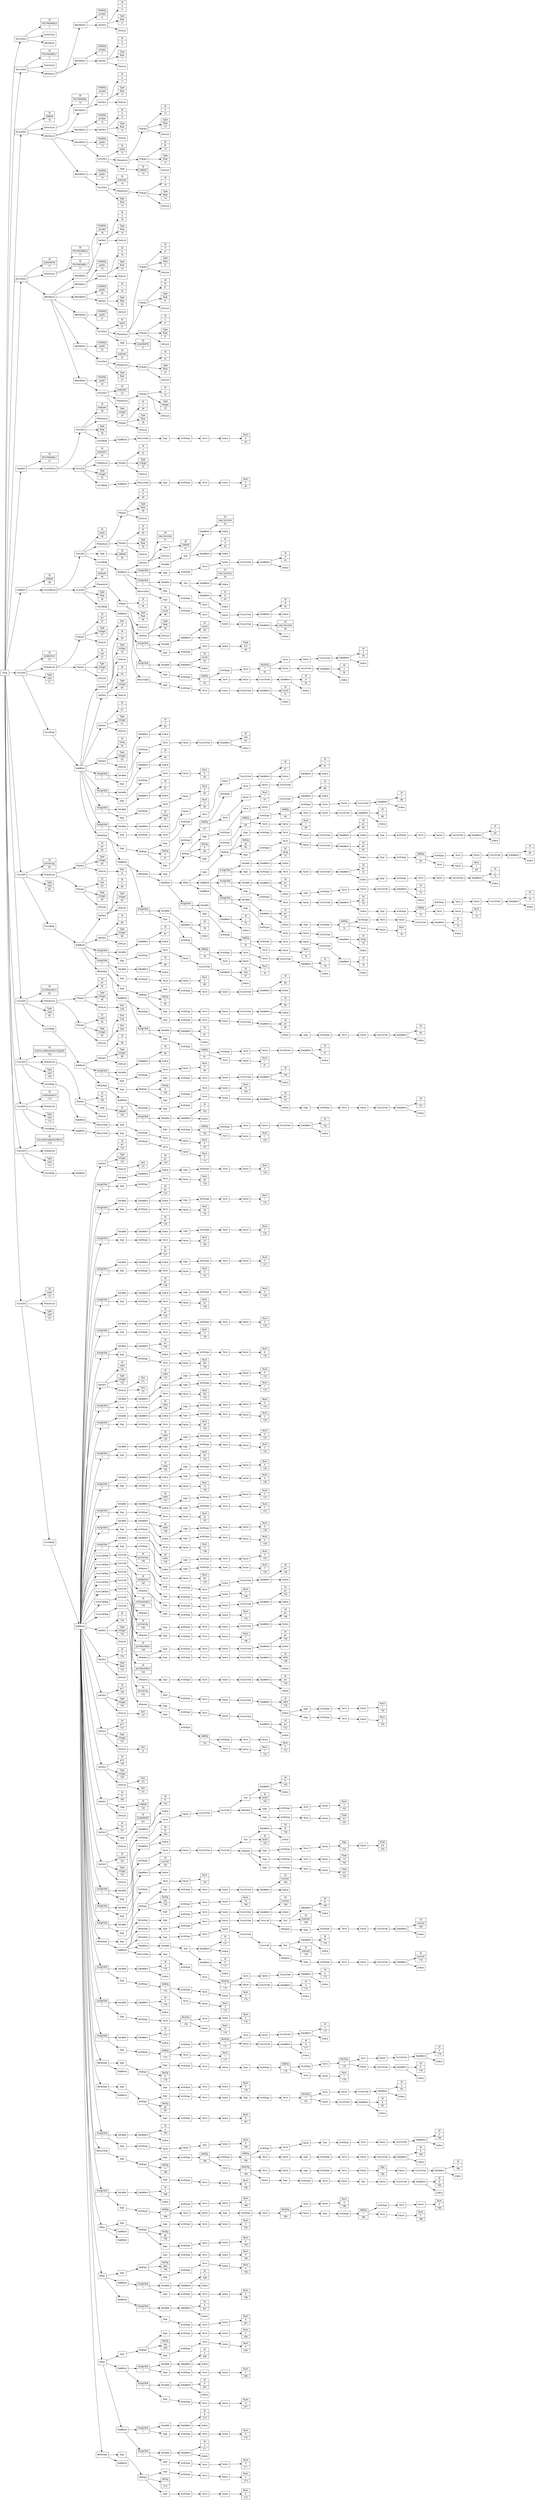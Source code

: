 digraph AST {
node [shape=record];
node [fontname=Sans];charset="UTF-8" splines=true splines=spline rankdir =LR
3928 -> 2182 -> 2179;
2179[label="Id | POLYNOMIAL0 | 2"]
2182 -> 2180;
2180[label="InheritList"]
2182 -> 2181;
2181[label="MembList"]
2182[label="StructDecl"];
3928 -> 2198 -> 2183;
2183[label="Id | POLYNOMIAL1 | 5"]
2198 -> 2184;
2184[label="InheritList"]
2198 -> 2197 -> 2190 -> 2185;
2185[label="Visibility | private | 6"]
2190 -> 2189 -> 2186;
2186[label="Id | a | 6"]
2189 -> 2187;
2187[label="Type | float | 6"]
2189 -> 2188;
2188[label="DimList"]
2189[label="VarDecl"];
2190[label="MembDecl"];
2197 -> 2196 -> 2191;
2191[label="Visibility | private | 7"]
2196 -> 2195 -> 2192;
2192[label="Id | b | 7"]
2195 -> 2193;
2193[label="Type | float | 7"]
2195 -> 2194;
2194[label="DimList"]
2195[label="VarDecl"];
2196[label="MembDecl"];
2197[label="MembList"];
2198[label="StructDecl"];
3928 -> 2240 -> 2199;
2199[label="Id | LINEAR | 10"]
2240 -> 2201 -> 2200;
2200[label="Id | POLYNOMIAL | 10"]
2201[label="InheritList"];
2240 -> 2239 -> 2207 -> 2202;
2202[label="Visibility | private | 11"]
2207 -> 2206 -> 2203;
2203[label="Id | a | 11"]
2206 -> 2204;
2204[label="Type | float | 11"]
2206 -> 2205;
2205[label="DimList"]
2206[label="VarDecl"];
2207[label="MembDecl"];
2239 -> 2213 -> 2208;
2208[label="Visibility | private | 12"]
2213 -> 2212 -> 2209;
2209[label="Id | b | 12"]
2212 -> 2210;
2210[label="Type | float | 12"]
2212 -> 2211;
2211[label="DimList"]
2212[label="VarDecl"];
2213[label="MembDecl"];
2239 -> 2228 -> 2214;
2214[label="Visibility | public | 13"]
2228 -> 2227 -> 2215;
2215[label="Id | build | 13"]
2227 -> 2224 -> 2219 -> 2216;
2216[label="Id | A | 13"]
2219 -> 2217;
2217[label="Type | float | 13"]
2219 -> 2218;
2218[label="DimList"]
2219[label="FParam"];
2224 -> 2223 -> 2220;
2220[label="Id | B | 13"]
2223 -> 2221;
2221[label="Type | float | 13"]
2223 -> 2222;
2222[label="DimList"]
2223[label="FParam"];
2224[label="FParamList"];
2227 -> 2226 -> 2225;
2225[label="Id | LINEAR | 13"]
2226[label="Type"];
2227[label="FuncDecl"];
2228[label="MembDecl"];
2239 -> 2238 -> 2229;
2229[label="Visibility | public | 14"]
2238 -> 2237 -> 2230;
2230[label="Id | evaluate | 14"]
2237 -> 2235 -> 2234 -> 2231;
2231[label="Id | x | 14"]
2234 -> 2232;
2232[label="Type | float | 14"]
2234 -> 2233;
2233[label="DimList"]
2234[label="FParam"];
2235[label="FParamList"];
2237 -> 2236;
2236[label="Type | float | 14"]
2237[label="FuncDecl"];
2238[label="MembDecl"];
2239[label="MembList"];
2240[label="StructDecl"];
3928 -> 2303 -> 2241;
2241[label="Id | QUADRATIC | 17"]
2303 -> 2244 -> 2242;
2242[label="Id | POLYNOMIAL0 | 17"]
2244 -> 2243;
2243[label="Id | POLYNOMIAL1 | 17"]
2244[label="InheritList"];
2303 -> 2302 -> 2250 -> 2245;
2245[label="Visibility | private | 18"]
2250 -> 2249 -> 2246;
2246[label="Id | a | 18"]
2249 -> 2247;
2247[label="Type | float | 18"]
2249 -> 2248;
2248[label="DimList"]
2249[label="VarDecl"];
2250[label="MembDecl"];
2302 -> 2256 -> 2251;
2251[label="Visibility | public | 19"]
2256 -> 2255 -> 2252;
2252[label="Id | b | 19"]
2255 -> 2253;
2253[label="Type | float | 19"]
2255 -> 2254;
2254[label="DimList"]
2255[label="VarDecl"];
2256[label="MembDecl"];
2302 -> 2262 -> 2257;
2257[label="Visibility | public | 20"]
2262 -> 2261 -> 2258;
2258[label="Id | c | 20"]
2261 -> 2259;
2259[label="Type | float | 20"]
2261 -> 2260;
2260[label="DimList"]
2261[label="VarDecl"];
2262[label="MembDecl"];
2302 -> 2281 -> 2263;
2263[label="Visibility | public | 21"]
2281 -> 2280 -> 2264;
2264[label="Id | build | 21"]
2280 -> 2277 -> 2268 -> 2265;
2265[label="Id | A | 21"]
2268 -> 2266;
2266[label="Type | float | 21"]
2268 -> 2267;
2267[label="DimList"]
2268[label="FParam"];
2277 -> 2272 -> 2269;
2269[label="Id | B | 21"]
2272 -> 2270;
2270[label="Type | float | 21"]
2272 -> 2271;
2271[label="DimList"]
2272[label="FParam"];
2277 -> 2276 -> 2273;
2273[label="Id | C | 21"]
2276 -> 2274;
2274[label="Type | float | 21"]
2276 -> 2275;
2275[label="DimList"]
2276[label="FParam"];
2277[label="FParamList"];
2280 -> 2279 -> 2278;
2278[label="Id | QUADRATIC | 21"]
2279[label="Type"];
2280[label="FuncDecl"];
2281[label="MembDecl"];
2302 -> 2291 -> 2282;
2282[label="Visibility | public | 22"]
2291 -> 2290 -> 2283;
2283[label="Id | evaluate | 22"]
2290 -> 2288 -> 2287 -> 2284;
2284[label="Id | x | 22"]
2287 -> 2285;
2285[label="Type | float | 22"]
2287 -> 2286;
2286[label="DimList"]
2287[label="FParam"];
2288[label="FParamList"];
2290 -> 2289;
2289[label="Type | float | 22"]
2290[label="FuncDecl"];
2291[label="MembDecl"];
2302 -> 2301 -> 2292;
2292[label="Visibility | public | 23"]
2301 -> 2300 -> 2293;
2293[label="Id | evaluate1 | 23"]
2300 -> 2298 -> 2297 -> 2294;
2294[label="Id | x | 23"]
2297 -> 2295;
2295[label="Type | integer | 23"]
2297 -> 2296;
2296[label="DimList"]
2297[label="FParam"];
2298[label="FParamList"];
2300 -> 2299;
2299[label="Type | integer | 23"]
2300[label="FuncDecl"];
2301[label="MembDecl"];
2302[label="MembList"];
2303[label="StructDecl"];
3928 -> 2338 -> 2304;
2304[label="Id | POLYNOMIAL1 | 27"]
2338 -> 2337 -> 2320 -> 2305;
2305[label="Id | evaluate | 28"]
2320 -> 2310 -> 2309 -> 2306;
2306[label="Id | x | 28"]
2309 -> 2307;
2307[label="Type | float | 28"]
2309 -> 2308;
2308[label="DimList"]
2309[label="FParam"];
2310[label="FParamList"];
2320 -> 2311;
2311[label="Type | float | 28"]
2320 -> 2319 -> 2318 -> 2317 -> 2316 -> 2315 -> 2314 -> 2313 -> 2312;
2312[label="Num | 0 | 30"]
2313[label="Factor"];
2314[label="Term"];
2315[label="ArithExpr"];
2316[label="Expr"];
2317[label="ReturnStat"];
2318[label="StatBlock"];
2319[label="FuncBody"];
2320[label="FuncDef"];
2337 -> 2336 -> 2321;
2321[label="Id | evaluate1 | 32"]
2336 -> 2326 -> 2325 -> 2322;
2322[label="Id | x | 32"]
2325 -> 2323;
2323[label="Type | integer | 32"]
2325 -> 2324;
2324[label="DimList"]
2325[label="FParam"];
2326[label="FParamList"];
2336 -> 2327;
2327[label="Type | integer | 32"]
2336 -> 2335 -> 2334 -> 2333 -> 2332 -> 2331 -> 2330 -> 2329 -> 2328;
2328[label="Num | 0 | 34"]
2329[label="Factor"];
2330[label="Term"];
2331[label="ArithExpr"];
2332[label="Expr"];
2333[label="ReturnStat"];
2334[label="StatBlock"];
2335[label="FuncBody"];
2336[label="FuncDef"];
2337[label="FuncDefList"];
2338[label="ImplDef"];
3928 -> 2465 -> 2339;
2339[label="Id | LINEAR | 38"]
2465 -> 2464 -> 2402 -> 2340;
2340[label="Id | build | 39"]
2402 -> 2349 -> 2344 -> 2341;
2341[label="Id | A | 39"]
2344 -> 2342;
2342[label="Type | float | 39"]
2344 -> 2343;
2343[label="DimList"]
2344[label="FParam"];
2349 -> 2348 -> 2345;
2345[label="Id | B | 39"]
2348 -> 2346;
2346[label="Type | float | 39"]
2348 -> 2347;
2347[label="DimList"]
2348[label="FParam"];
2349[label="FParamList"];
2402 -> 2351 -> 2350;
2350[label="Id | LINEAR | 39"]
2351[label="Type"];
2402 -> 2401 -> 2400 -> 2356 -> 2352;
2352[label="Id | new_function | 41"]
2356 -> 2354 -> 2353;
2353[label="Id | LINEAR | 41"]
2354[label="Type"];
2356 -> 2355;
2355[label="DimList"]
2356[label="VarDecl"];
2400 -> 2373 -> 2364 -> 2363 -> 2359 -> 2357;
2357[label="Id | new_function | 42"]
2359 -> 2358;
2358[label="Indice"]
2359[label="DataMem"];
2363 -> 2362 -> 2360;
2360[label="Id | a | 42"]
2362 -> 2361;
2361[label="Indice"]
2362[label="DataMem"];
2363[label="Dot"];
2364[label="Variable"];
2373 -> 2372 -> 2371 -> 2370 -> 2369 -> 2368 -> 2367 -> 2365;
2365[label="Id | A | 42"]
2367 -> 2366;
2366[label="Indice"]
2367[label="DataMem"];
2368[label="FuncOrVar"];
2369[label="Factor"];
2370[label="Term"];
2371[label="ArithExpr"];
2372[label="Expr"];
2373[label="AssignStat | ="];
2400 -> 2390 -> 2381 -> 2380 -> 2376 -> 2374;
2374[label="Id | new_function | 43"]
2376 -> 2375;
2375[label="Indice"]
2376[label="DataMem"];
2380 -> 2379 -> 2377;
2377[label="Id | b | 43"]
2379 -> 2378;
2378[label="Indice"]
2379[label="DataMem"];
2380[label="Dot"];
2381[label="Variable"];
2390 -> 2389 -> 2388 -> 2387 -> 2386 -> 2385 -> 2384 -> 2382;
2382[label="Id | B | 43"]
2384 -> 2383;
2383[label="Indice"]
2384[label="DataMem"];
2385[label="FuncOrVar"];
2386[label="Factor"];
2387[label="Term"];
2388[label="ArithExpr"];
2389[label="Expr"];
2390[label="AssignStat | ="];
2400 -> 2399 -> 2398 -> 2397 -> 2396 -> 2395 -> 2394 -> 2393 -> 2391;
2391[label="Id | new_function | 44"]
2393 -> 2392;
2392[label="Indice"]
2393[label="DataMem"];
2394[label="FuncOrVar"];
2395[label="Factor"];
2396[label="Term"];
2397[label="ArithExpr"];
2398[label="Expr"];
2399[label="ReturnStat"];
2400[label="StatBlock"];
2401[label="FuncBody"];
2402[label="FuncDef"];
2464 -> 2463 -> 2403;
2403[label="Id | evaluate | 46"]
2463 -> 2408 -> 2407 -> 2404;
2404[label="Id | x | 46"]
2407 -> 2405;
2405[label="Type | float | 46"]
2407 -> 2406;
2406[label="DimList"]
2407[label="FParam"];
2408[label="FParamList"];
2463 -> 2409;
2409[label="Type | float | 46"]
2463 -> 2462 -> 2461 -> 2413 -> 2410;
2410[label="Id | result | 48"]
2413 -> 2411;
2411[label="Type | float | 48"]
2413 -> 2412;
2412[label="DimList"]
2413[label="VarDecl"];
2461 -> 2423 -> 2417 -> 2416 -> 2414;
2414[label="Id | result | 49"]
2416 -> 2415;
2415[label="Indice"]
2416[label="DataMem"];
2417[label="Variable"];
2423 -> 2422 -> 2421 -> 2420 -> 2419 -> 2418;
2418[label="Float | 0.0 | 49"]
2419[label="Factor"];
2420[label="Term"];
2421[label="ArithExpr"];
2422[label="Expr"];
2423[label="AssignStat | ="];
2461 -> 2451 -> 2427 -> 2426 -> 2424;
2424[label="Id | result | 50"]
2426 -> 2425;
2425[label="Indice"]
2426[label="DataMem"];
2427[label="Variable"];
2451 -> 2450 -> 2449 -> 2442 -> 2441 -> 2440 -> 2434 -> 2433 -> 2432 -> 2431 -> 2430 -> 2428;
2428[label="Id | a | 50"]
2430 -> 2429;
2429[label="Indice"]
2430[label="DataMem"];
2431[label="FuncOrVar"];
2432[label="Factor"];
2433[label="Term"];
2434 -> 2439 -> 2438 -> 2437 -> 2435;
2435[label="Id | x | 50"]
2437 -> 2436;
2436[label="Indice"]
2437[label="DataMem"];
2438[label="FuncOrVar"];
2439[label="Factor"];
2434[label="MultOp | * | 50"];
2440[label="Term"];
2441[label="ArithExpr"];
2442 -> 2448 -> 2447 -> 2446 -> 2445 -> 2443;
2443[label="Id | b | 50"]
2445 -> 2444;
2444[label="Indice"]
2445[label="DataMem"];
2446[label="FuncOrVar"];
2447[label="Factor"];
2448[label="Term"];
2442[label="AddOp | + | 50"];
2449[label="ArithExpr"];
2450[label="Expr"];
2451[label="AssignStat | ="];
2461 -> 2460 -> 2459 -> 2458 -> 2457 -> 2456 -> 2455 -> 2454 -> 2452;
2452[label="Id | result | 51"]
2454 -> 2453;
2453[label="Indice"]
2454[label="DataMem"];
2455[label="FuncOrVar"];
2456[label="Factor"];
2457[label="Term"];
2458[label="ArithExpr"];
2459[label="Expr"];
2460[label="ReturnStat"];
2461[label="StatBlock"];
2462[label="FuncBody"];
2463[label="FuncDef"];
2464[label="FuncDefList"];
2465[label="ImplDef"];
3928 -> 2759 -> 2466;
2466[label="Id | bubbleSort | 57"]
2759 -> 2476 -> 2471 -> 2467;
2467[label="Id | arr | 57"]
2471 -> 2468;
2468[label="Type | integer | 57"]
2471 -> 2470 -> 2469;
2469[label="Dim | []"]
2470[label="DimList"];
2471[label="FParam"];
2476 -> 2475 -> 2472;
2472[label="Id | size | 57"]
2475 -> 2473;
2473[label="Type | integer | 57"]
2475 -> 2474;
2474[label="DimList"]
2475[label="FParam"];
2476[label="FParamList"];
2759 -> 2477;
2477[label="Type | void | 57"]
2759 -> 2758 -> 2757 -> 2481 -> 2478;
2478[label="Id | n | 59"]
2481 -> 2479;
2479[label="Type | integer | 59"]
2481 -> 2480;
2480[label="DimList"]
2481[label="VarDecl"];
2757 -> 2485 -> 2482;
2482[label="Id | i | 60"]
2485 -> 2483;
2483[label="Type | integer | 60"]
2485 -> 2484;
2484[label="DimList"]
2485[label="VarDecl"];
2757 -> 2489 -> 2486;
2486[label="Id | j | 61"]
2489 -> 2487;
2487[label="Type | integer | 61"]
2489 -> 2488;
2488[label="DimList"]
2489[label="VarDecl"];
2757 -> 2493 -> 2490;
2490[label="Id | temp | 62"]
2493 -> 2491;
2491[label="Type | integer | 62"]
2493 -> 2492;
2492[label="DimList"]
2493[label="VarDecl"];
2757 -> 2506 -> 2497 -> 2496 -> 2494;
2494[label="Id | n | 63"]
2496 -> 2495;
2495[label="Indice"]
2496[label="DataMem"];
2497[label="Variable"];
2506 -> 2505 -> 2504 -> 2503 -> 2502 -> 2501 -> 2500 -> 2498;
2498[label="Id | size | 63"]
2500 -> 2499;
2499[label="Indice"]
2500[label="DataMem"];
2501[label="FuncOrVar"];
2502[label="Factor"];
2503[label="Term"];
2504[label="ArithExpr"];
2505[label="Expr"];
2506[label="AssignStat | ="];
2757 -> 2516 -> 2510 -> 2509 -> 2507;
2507[label="Id | i | 64"]
2509 -> 2508;
2508[label="Indice"]
2509[label="DataMem"];
2510[label="Variable"];
2516 -> 2515 -> 2514 -> 2513 -> 2512 -> 2511;
2511[label="Num | 0 | 64"]
2512[label="Factor"];
2513[label="Term"];
2514[label="ArithExpr"];
2515[label="Expr"];
2516[label="AssignStat | ="];
2757 -> 2526 -> 2520 -> 2519 -> 2517;
2517[label="Id | j | 65"]
2519 -> 2518;
2518[label="Indice"]
2519[label="DataMem"];
2520[label="Variable"];
2526 -> 2525 -> 2524 -> 2523 -> 2522 -> 2521;
2521[label="Num | 0 | 65"]
2522[label="Factor"];
2523[label="Term"];
2524[label="ArithExpr"];
2525[label="Expr"];
2526[label="AssignStat | ="];
2757 -> 2536 -> 2530 -> 2529 -> 2527;
2527[label="Id | temp | 66"]
2529 -> 2528;
2528[label="Indice"]
2529[label="DataMem"];
2530[label="Variable"];
2536 -> 2535 -> 2534 -> 2533 -> 2532 -> 2531;
2531[label="Num | 0 | 66"]
2532[label="Factor"];
2533[label="Term"];
2534[label="ArithExpr"];
2535[label="Expr"];
2536[label="AssignStat | ="];
2757 -> 2756 -> 2560 -> 2559 -> 2544 -> 2543 -> 2542 -> 2541 -> 2540 -> 2539 -> 2537;
2537[label="Id | i | 67"]
2539 -> 2538;
2538[label="Indice"]
2539[label="DataMem"];
2540[label="FuncOrVar"];
2541[label="Factor"];
2542[label="Term"];
2543[label="ArithExpr"];
2544[label="Expr"];
2559 -> 2545;
2545[label="RelOp | lt | 67"]
2559 -> 2558 -> 2557 -> 2553 -> 2552 -> 2551 -> 2550 -> 2549 -> 2548 -> 2546;
2546[label="Id | n | 67"]
2548 -> 2547;
2547[label="Indice"]
2548[label="DataMem"];
2549[label="FuncOrVar"];
2550[label="Factor"];
2551[label="Term"];
2552[label="ArithExpr"];
2553 -> 2556 -> 2555 -> 2554;
2554[label="Num | 1 | 67"]
2555[label="Factor"];
2556[label="Term"];
2553[label="AddOp | - | 67"];
2557[label="ArithExpr"];
2558[label="Expr"];
2559[label="RelExpr"];
2560[label="Expr"];
2756 -> 2755 -> 2736 -> 2592 -> 2591 -> 2568 -> 2567 -> 2566 -> 2565 -> 2564 -> 2563 -> 2561;
2561[label="Id | j | 68"]
2563 -> 2562;
2562[label="Indice"]
2563[label="DataMem"];
2564[label="FuncOrVar"];
2565[label="Factor"];
2566[label="Term"];
2567[label="ArithExpr"];
2568[label="Expr"];
2591 -> 2569;
2569[label="RelOp | lt | 68"]
2591 -> 2590 -> 2589 -> 2585 -> 2584 -> 2577 -> 2576 -> 2575 -> 2574 -> 2573 -> 2572 -> 2570;
2570[label="Id | n | 68"]
2572 -> 2571;
2571[label="Indice"]
2572[label="DataMem"];
2573[label="FuncOrVar"];
2574[label="Factor"];
2575[label="Term"];
2576[label="ArithExpr"];
2577 -> 2583 -> 2582 -> 2581 -> 2580 -> 2578;
2578[label="Id | i | 68"]
2580 -> 2579;
2579[label="Indice"]
2580[label="DataMem"];
2581[label="FuncOrVar"];
2582[label="Factor"];
2583[label="Term"];
2577[label="AddOp | - | 68"];
2584[label="ArithExpr"];
2585 -> 2588 -> 2587 -> 2586;
2586[label="Num | 1 | 68"]
2587[label="Factor"];
2588[label="Term"];
2585[label="AddOp | - | 68"];
2589[label="ArithExpr"];
2590[label="Expr"];
2591[label="RelExpr"];
2592[label="Expr"];
2736 -> 2735 -> 2716 -> 2632 -> 2631 -> 2608 -> 2607 -> 2606 -> 2605 -> 2604 -> 2603 -> 2593;
2593[label="Id | arr | 69"]
2603 -> 2602 -> 2601 -> 2600 -> 2599 -> 2598 -> 2597 -> 2596 -> 2594;
2594[label="Id | j | 69"]
2596 -> 2595;
2595[label="Indice"]
2596[label="DataMem"];
2597[label="FuncOrVar"];
2598[label="Factor"];
2599[label="Term"];
2600[label="ArithExpr"];
2601[label="Expr"];
2602[label="Indice"];
2603[label="DataMem"];
2604[label="FuncOrVar"];
2605[label="Factor"];
2606[label="Term"];
2607[label="ArithExpr"];
2608[label="Expr"];
2631 -> 2609;
2609[label="RelOp | gt | 69"]
2631 -> 2630 -> 2629 -> 2628 -> 2627 -> 2626 -> 2625 -> 2610;
2610[label="Id | arr | 69"]
2625 -> 2624 -> 2623 -> 2622 -> 2618 -> 2617 -> 2616 -> 2615 -> 2614 -> 2613 -> 2611;
2611[label="Id | j | 69"]
2613 -> 2612;
2612[label="Indice"]
2613[label="DataMem"];
2614[label="FuncOrVar"];
2615[label="Factor"];
2616[label="Term"];
2617[label="ArithExpr"];
2618 -> 2621 -> 2620 -> 2619;
2619[label="Num | 1 | 69"]
2620[label="Factor"];
2621[label="Term"];
2618[label="AddOp | + | 69"];
2622[label="ArithExpr"];
2623[label="Expr"];
2624[label="Indice"];
2625[label="DataMem"];
2626[label="FuncOrVar"];
2627[label="Factor"];
2628[label="Term"];
2629[label="ArithExpr"];
2630[label="Expr"];
2631[label="RelExpr"];
2632[label="Expr"];
2716 -> 2714 -> 2653 -> 2636 -> 2635 -> 2633;
2633[label="Id | temp | 72"]
2635 -> 2634;
2634[label="Indice"]
2635[label="DataMem"];
2636[label="Variable"];
2653 -> 2652 -> 2651 -> 2650 -> 2649 -> 2648 -> 2647 -> 2637;
2637[label="Id | arr | 72"]
2647 -> 2646 -> 2645 -> 2644 -> 2643 -> 2642 -> 2641 -> 2640 -> 2638;
2638[label="Id | j | 72"]
2640 -> 2639;
2639[label="Indice"]
2640[label="DataMem"];
2641[label="FuncOrVar"];
2642[label="Factor"];
2643[label="Term"];
2644[label="ArithExpr"];
2645[label="Expr"];
2646[label="Indice"];
2647[label="DataMem"];
2648[label="FuncOrVar"];
2649[label="Factor"];
2650[label="Term"];
2651[label="ArithExpr"];
2652[label="Expr"];
2653[label="AssignStat | ="];
2714 -> 2687 -> 2665 -> 2664 -> 2654;
2654[label="Id | arr | 73"]
2664 -> 2663 -> 2662 -> 2661 -> 2660 -> 2659 -> 2658 -> 2657 -> 2655;
2655[label="Id | j | 73"]
2657 -> 2656;
2656[label="Indice"]
2657[label="DataMem"];
2658[label="FuncOrVar"];
2659[label="Factor"];
2660[label="Term"];
2661[label="ArithExpr"];
2662[label="Expr"];
2663[label="Indice"];
2664[label="DataMem"];
2665[label="Variable"];
2687 -> 2686 -> 2685 -> 2684 -> 2683 -> 2682 -> 2681 -> 2666;
2666[label="Id | arr | 73"]
2681 -> 2680 -> 2679 -> 2678 -> 2674 -> 2673 -> 2672 -> 2671 -> 2670 -> 2669 -> 2667;
2667[label="Id | j | 73"]
2669 -> 2668;
2668[label="Indice"]
2669[label="DataMem"];
2670[label="FuncOrVar"];
2671[label="Factor"];
2672[label="Term"];
2673[label="ArithExpr"];
2674 -> 2677 -> 2676 -> 2675;
2675[label="Num | 1 | 73"]
2676[label="Factor"];
2677[label="Term"];
2674[label="AddOp | + | 73"];
2678[label="ArithExpr"];
2679[label="Expr"];
2680[label="Indice"];
2681[label="DataMem"];
2682[label="FuncOrVar"];
2683[label="Factor"];
2684[label="Term"];
2685[label="ArithExpr"];
2686[label="Expr"];
2687[label="AssignStat | ="];
2714 -> 2713 -> 2704 -> 2703 -> 2688;
2688[label="Id | arr | 74"]
2703 -> 2702 -> 2701 -> 2700 -> 2696 -> 2695 -> 2694 -> 2693 -> 2692 -> 2691 -> 2689;
2689[label="Id | j | 74"]
2691 -> 2690;
2690[label="Indice"]
2691[label="DataMem"];
2692[label="FuncOrVar"];
2693[label="Factor"];
2694[label="Term"];
2695[label="ArithExpr"];
2696 -> 2699 -> 2698 -> 2697;
2697[label="Num | 1 | 74"]
2698[label="Factor"];
2699[label="Term"];
2696[label="AddOp | + | 74"];
2700[label="ArithExpr"];
2701[label="Expr"];
2702[label="Indice"];
2703[label="DataMem"];
2704[label="Variable"];
2713 -> 2712 -> 2711 -> 2710 -> 2709 -> 2708 -> 2707 -> 2705;
2705[label="Id | temp | 74"]
2707 -> 2706;
2706[label="Indice"]
2707[label="DataMem"];
2708[label="FuncOrVar"];
2709[label="Factor"];
2710[label="Term"];
2711[label="ArithExpr"];
2712[label="Expr"];
2713[label="AssignStat | ="];
2714[label="StatBlock"];
2716 -> 2715;
2715[label="StatBlock"]
2716[label="IfStat"];
2735 -> 2734 -> 2720 -> 2719 -> 2717;
2717[label="Id | j | 76"]
2719 -> 2718;
2718[label="Indice"]
2719[label="DataMem"];
2720[label="Variable"];
2734 -> 2733 -> 2732 -> 2728 -> 2727 -> 2726 -> 2725 -> 2724 -> 2723 -> 2721;
2721[label="Id | j | 76"]
2723 -> 2722;
2722[label="Indice"]
2723[label="DataMem"];
2724[label="FuncOrVar"];
2725[label="Factor"];
2726[label="Term"];
2727[label="ArithExpr"];
2728 -> 2731 -> 2730 -> 2729;
2729[label="Num | 1 | 76"]
2730[label="Factor"];
2731[label="Term"];
2728[label="AddOp | + | 76"];
2732[label="ArithExpr"];
2733[label="Expr"];
2734[label="AssignStat | ="];
2735[label="StatBlock"];
2736[label="WhileStat"];
2755 -> 2754 -> 2740 -> 2739 -> 2737;
2737[label="Id | i | 78"]
2739 -> 2738;
2738[label="Indice"]
2739[label="DataMem"];
2740[label="Variable"];
2754 -> 2753 -> 2752 -> 2748 -> 2747 -> 2746 -> 2745 -> 2744 -> 2743 -> 2741;
2741[label="Id | i | 78"]
2743 -> 2742;
2742[label="Indice"]
2743[label="DataMem"];
2744[label="FuncOrVar"];
2745[label="Factor"];
2746[label="Term"];
2747[label="ArithExpr"];
2748 -> 2751 -> 2750 -> 2749;
2749[label="Num | 1 | 78"]
2750[label="Factor"];
2751[label="Term"];
2748[label="AddOp | + | 78"];
2752[label="ArithExpr"];
2753[label="Expr"];
2754[label="AssignStat | ="];
2755[label="StatBlock"];
2756[label="WhileStat"];
2757[label="StatBlock"];
2758[label="FuncBody"];
2759[label="FuncDef"];
3928 -> 2861 -> 2760;
2760[label="Id | printArray | 83"]
2861 -> 2770 -> 2765 -> 2761;
2761[label="Id | arr | 83"]
2765 -> 2762;
2762[label="Type | integer | 83"]
2765 -> 2764 -> 2763;
2763[label="Dim | []"]
2764[label="DimList"];
2765[label="FParam"];
2770 -> 2769 -> 2766;
2766[label="Id | size | 83"]
2769 -> 2767;
2767[label="Type | integer | 83"]
2769 -> 2768;
2768[label="DimList"]
2769[label="FParam"];
2770[label="FParamList"];
2861 -> 2771;
2771[label="Type | void | 83"]
2861 -> 2860 -> 2859 -> 2775 -> 2772;
2772[label="Id | n | 85"]
2775 -> 2773;
2773[label="Type | integer | 85"]
2775 -> 2774;
2774[label="DimList"]
2775[label="VarDecl"];
2859 -> 2779 -> 2776;
2776[label="Id | i | 86"]
2779 -> 2777;
2777[label="Type | integer | 86"]
2779 -> 2778;
2778[label="DimList"]
2779[label="VarDecl"];
2859 -> 2792 -> 2783 -> 2782 -> 2780;
2780[label="Id | n | 87"]
2782 -> 2781;
2781[label="Indice"]
2782[label="DataMem"];
2783[label="Variable"];
2792 -> 2791 -> 2790 -> 2789 -> 2788 -> 2787 -> 2786 -> 2784;
2784[label="Id | size | 87"]
2786 -> 2785;
2785[label="Indice"]
2786[label="DataMem"];
2787[label="FuncOrVar"];
2788[label="Factor"];
2789[label="Term"];
2790[label="ArithExpr"];
2791[label="Expr"];
2792[label="AssignStat | ="];
2859 -> 2802 -> 2796 -> 2795 -> 2793;
2793[label="Id | i | 88"]
2795 -> 2794;
2794[label="Indice"]
2795[label="DataMem"];
2796[label="Variable"];
2802 -> 2801 -> 2800 -> 2799 -> 2798 -> 2797;
2797[label="Num | 0 | 88"]
2798[label="Factor"];
2799[label="Term"];
2800[label="ArithExpr"];
2801[label="Expr"];
2802[label="AssignStat | ="];
2859 -> 2858 -> 2821 -> 2820 -> 2810 -> 2809 -> 2808 -> 2807 -> 2806 -> 2805 -> 2803;
2803[label="Id | i | 89"]
2805 -> 2804;
2804[label="Indice"]
2805[label="DataMem"];
2806[label="FuncOrVar"];
2807[label="Factor"];
2808[label="Term"];
2809[label="ArithExpr"];
2810[label="Expr"];
2820 -> 2811;
2811[label="RelOp | lt | 89"]
2820 -> 2819 -> 2818 -> 2817 -> 2816 -> 2815 -> 2814 -> 2812;
2812[label="Id | n | 89"]
2814 -> 2813;
2813[label="Indice"]
2814[label="DataMem"];
2815[label="FuncOrVar"];
2816[label="Factor"];
2817[label="Term"];
2818[label="ArithExpr"];
2819[label="Expr"];
2820[label="RelExpr"];
2821[label="Expr"];
2858 -> 2857 -> 2838 -> 2837 -> 2836 -> 2835 -> 2834 -> 2833 -> 2832 -> 2822;
2822[label="Id | arr | 90"]
2832 -> 2831 -> 2830 -> 2829 -> 2828 -> 2827 -> 2826 -> 2825 -> 2823;
2823[label="Id | i | 90"]
2825 -> 2824;
2824[label="Indice"]
2825[label="DataMem"];
2826[label="FuncOrVar"];
2827[label="Factor"];
2828[label="Term"];
2829[label="ArithExpr"];
2830[label="Expr"];
2831[label="Indice"];
2832[label="DataMem"];
2833[label="FuncOrVar"];
2834[label="Factor"];
2835[label="Term"];
2836[label="ArithExpr"];
2837[label="Expr"];
2838[label="WriteStat"];
2857 -> 2856 -> 2842 -> 2841 -> 2839;
2839[label="Id | i | 91"]
2841 -> 2840;
2840[label="Indice"]
2841[label="DataMem"];
2842[label="Variable"];
2856 -> 2855 -> 2854 -> 2850 -> 2849 -> 2848 -> 2847 -> 2846 -> 2845 -> 2843;
2843[label="Id | i | 91"]
2845 -> 2844;
2844[label="Indice"]
2845[label="DataMem"];
2846[label="FuncOrVar"];
2847[label="Factor"];
2848[label="Term"];
2849[label="ArithExpr"];
2850 -> 2853 -> 2852 -> 2851;
2851[label="Num | 1 | 91"]
2852[label="Factor"];
2853[label="Term"];
2850[label="AddOp | + | 91"];
2854[label="ArithExpr"];
2855[label="Expr"];
2856[label="AssignStat | ="];
2857[label="StatBlock"];
2858[label="WhileStat"];
2859[label="StatBlock"];
2860[label="FuncBody"];
2861[label="FuncDef"];
3928 -> 2945 -> 2862;
2862[label="Id | printNumbers | 95"]
2945 -> 2874 -> 2867 -> 2863;
2863[label="Id | arr | 95"]
2867 -> 2864;
2864[label="Type | integer | 95"]
2867 -> 2866 -> 2865;
2865[label="Dim | [10]"]
2866[label="DimList"];
2867[label="FParam"];
2874 -> 2873 -> 2868;
2868[label="Id | ndim | 95"]
2873 -> 2869;
2869[label="Type | integer | 95"]
2873 -> 2872 -> 2870;
2870[label="Dim | [10]"]
2872 -> 2871;
2871[label="Dim | [20]"]
2872[label="DimList"];
2873[label="FParam"];
2874[label="FParamList"];
2945 -> 2875;
2875[label="Type | void | 95"]
2945 -> 2944 -> 2943 -> 2879 -> 2876;
2876[label="Id | i | 98"]
2879 -> 2877;
2877[label="Type | integer | 98"]
2879 -> 2878;
2878[label="DimList"]
2879[label="VarDecl"];
2943 -> 2889 -> 2883 -> 2882 -> 2880;
2880[label="Id | i | 99"]
2882 -> 2881;
2881[label="Indice"]
2882[label="DataMem"];
2883[label="Variable"];
2889 -> 2888 -> 2887 -> 2886 -> 2885 -> 2884;
2884[label="Num | 0 | 99"]
2885[label="Factor"];
2886[label="Term"];
2887[label="ArithExpr"];
2888[label="Expr"];
2889[label="AssignStat | ="];
2943 -> 2942 -> 2905 -> 2904 -> 2897 -> 2896 -> 2895 -> 2894 -> 2893 -> 2892 -> 2890;
2890[label="Id | i | 100"]
2892 -> 2891;
2891[label="Indice"]
2892[label="DataMem"];
2893[label="FuncOrVar"];
2894[label="Factor"];
2895[label="Term"];
2896[label="ArithExpr"];
2897[label="Expr"];
2904 -> 2898;
2898[label="RelOp | lt | 100"]
2904 -> 2903 -> 2902 -> 2901 -> 2900 -> 2899;
2899[label="Num | 10 | 100"]
2900[label="Factor"];
2901[label="Term"];
2902[label="ArithExpr"];
2903[label="Expr"];
2904[label="RelExpr"];
2905[label="Expr"];
2942 -> 2941 -> 2922 -> 2921 -> 2920 -> 2919 -> 2918 -> 2917 -> 2916 -> 2906;
2906[label="Id | arr | 101"]
2916 -> 2915 -> 2914 -> 2913 -> 2912 -> 2911 -> 2910 -> 2909 -> 2907;
2907[label="Id | i | 101"]
2909 -> 2908;
2908[label="Indice"]
2909[label="DataMem"];
2910[label="FuncOrVar"];
2911[label="Factor"];
2912[label="Term"];
2913[label="ArithExpr"];
2914[label="Expr"];
2915[label="Indice"];
2916[label="DataMem"];
2917[label="FuncOrVar"];
2918[label="Factor"];
2919[label="Term"];
2920[label="ArithExpr"];
2921[label="Expr"];
2922[label="WriteStat"];
2941 -> 2940 -> 2926 -> 2925 -> 2923;
2923[label="Id | i | 102"]
2925 -> 2924;
2924[label="Indice"]
2925[label="DataMem"];
2926[label="Variable"];
2940 -> 2939 -> 2938 -> 2934 -> 2933 -> 2932 -> 2931 -> 2930 -> 2929 -> 2927;
2927[label="Id | i | 102"]
2929 -> 2928;
2928[label="Indice"]
2929[label="DataMem"];
2930[label="FuncOrVar"];
2931[label="Factor"];
2932[label="Term"];
2933[label="ArithExpr"];
2934 -> 2937 -> 2936 -> 2935;
2935[label="Num | 1 | 102"]
2936[label="Factor"];
2937[label="Term"];
2934[label="AddOp | + | 102"];
2938[label="ArithExpr"];
2939[label="Expr"];
2940[label="AssignStat | ="];
2941[label="StatBlock"];
2942[label="WhileStat"];
2943[label="StatBlock"];
2944[label="FuncBody"];
2945[label="FuncDef"];
3928 -> 2962 -> 2946;
2946[label="Id | testFormalParametersTypeID | 105"]
2962 -> 2952 -> 2951 -> 2947;
2947[label="Id | lin | 105"]
2951 -> 2949 -> 2948;
2948[label="Id | LINEAR | 105"]
2949[label="Type"];
2951 -> 2950;
2950[label="DimList"]
2951[label="FParam"];
2952[label="FParamList"];
2962 -> 2953;
2953[label="Type | void | 105"]
2962 -> 2961 -> 2960 -> 2959 -> 2958 -> 2957 -> 2956 -> 2955 -> 2954;
2954[label="Num | 0 | 107"]
2955[label="Factor"];
2956[label="Term"];
2957[label="ArithExpr"];
2958[label="Expr"];
2959[label="ReturnStat"];
2960[label="StatBlock"];
2961[label="FuncBody"];
2962[label="FuncDef"];
3928 -> 2974 -> 2963;
2963[label="Id | noParameters | 110"]
2974 -> 2964;
2964[label="FParamList"]
2974 -> 2965;
2965[label="Type | void | 110"]
2974 -> 2973 -> 2972 -> 2971 -> 2970 -> 2969 -> 2968 -> 2967 -> 2966;
2966[label="Num | 0 | 112"]
2967[label="Factor"];
2968[label="Term"];
2969[label="ArithExpr"];
2970[label="Expr"];
2971[label="ReturnStat"];
2972[label="StatBlock"];
2973[label="FuncBody"];
2974[label="FuncDef"];
3928 -> 2980 -> 2975;
2975[label="Id | noLocalVariableDeclBlock | 115"]
2980 -> 2976;
2976[label="FParamList"]
2980 -> 2977;
2977[label="Type | void | 115"]
2980 -> 2979 -> 2978;
2978[label="StatBlock"]
2979[label="FuncBody"];
2980[label="FuncDef"];
3928 -> 3927 -> 2981;
2981[label="Id | main | 121"]
3927 -> 2982;
2982[label="FParamList"]
3927 -> 2983;
2983[label="Type | void | 121"]
3927 -> 3926 -> 3925 -> 2988 -> 2984;
2984[label="Id | arr | 123"]
2988 -> 2985;
2985[label="Type | integer | 123"]
2988 -> 2987 -> 2986;
2986[label="Dim | [7]"]
2987[label="DimList"];
2988[label="VarDecl"];
3925 -> 3003 -> 2997 -> 2996 -> 2989;
2989[label="Id | arr | 124"]
2996 -> 2995 -> 2994 -> 2993 -> 2992 -> 2991 -> 2990;
2990[label="Num | 0 | 124"]
2991[label="Factor"];
2992[label="Term"];
2993[label="ArithExpr"];
2994[label="Expr"];
2995[label="Indice"];
2996[label="DataMem"];
2997[label="Variable"];
3003 -> 3002 -> 3001 -> 3000 -> 2999 -> 2998;
2998[label="Num | 64 | 124"]
2999[label="Factor"];
3000[label="Term"];
3001[label="ArithExpr"];
3002[label="Expr"];
3003[label="AssignStat | ="];
3925 -> 3018 -> 3012 -> 3011 -> 3004;
3004[label="Id | arr | 125"]
3011 -> 3010 -> 3009 -> 3008 -> 3007 -> 3006 -> 3005;
3005[label="Num | 1 | 125"]
3006[label="Factor"];
3007[label="Term"];
3008[label="ArithExpr"];
3009[label="Expr"];
3010[label="Indice"];
3011[label="DataMem"];
3012[label="Variable"];
3018 -> 3017 -> 3016 -> 3015 -> 3014 -> 3013;
3013[label="Num | 34 | 125"]
3014[label="Factor"];
3015[label="Term"];
3016[label="ArithExpr"];
3017[label="Expr"];
3018[label="AssignStat | ="];
3925 -> 3033 -> 3027 -> 3026 -> 3019;
3019[label="Id | arr | 126"]
3026 -> 3025 -> 3024 -> 3023 -> 3022 -> 3021 -> 3020;
3020[label="Num | 2 | 126"]
3021[label="Factor"];
3022[label="Term"];
3023[label="ArithExpr"];
3024[label="Expr"];
3025[label="Indice"];
3026[label="DataMem"];
3027[label="Variable"];
3033 -> 3032 -> 3031 -> 3030 -> 3029 -> 3028;
3028[label="Num | 25 | 126"]
3029[label="Factor"];
3030[label="Term"];
3031[label="ArithExpr"];
3032[label="Expr"];
3033[label="AssignStat | ="];
3925 -> 3048 -> 3042 -> 3041 -> 3034;
3034[label="Id | arr | 127"]
3041 -> 3040 -> 3039 -> 3038 -> 3037 -> 3036 -> 3035;
3035[label="Num | 3 | 127"]
3036[label="Factor"];
3037[label="Term"];
3038[label="ArithExpr"];
3039[label="Expr"];
3040[label="Indice"];
3041[label="DataMem"];
3042[label="Variable"];
3048 -> 3047 -> 3046 -> 3045 -> 3044 -> 3043;
3043[label="Num | 12 | 127"]
3044[label="Factor"];
3045[label="Term"];
3046[label="ArithExpr"];
3047[label="Expr"];
3048[label="AssignStat | ="];
3925 -> 3063 -> 3057 -> 3056 -> 3049;
3049[label="Id | arr | 128"]
3056 -> 3055 -> 3054 -> 3053 -> 3052 -> 3051 -> 3050;
3050[label="Num | 4 | 128"]
3051[label="Factor"];
3052[label="Term"];
3053[label="ArithExpr"];
3054[label="Expr"];
3055[label="Indice"];
3056[label="DataMem"];
3057[label="Variable"];
3063 -> 3062 -> 3061 -> 3060 -> 3059 -> 3058;
3058[label="Num | 22 | 128"]
3059[label="Factor"];
3060[label="Term"];
3061[label="ArithExpr"];
3062[label="Expr"];
3063[label="AssignStat | ="];
3925 -> 3078 -> 3072 -> 3071 -> 3064;
3064[label="Id | arr | 129"]
3071 -> 3070 -> 3069 -> 3068 -> 3067 -> 3066 -> 3065;
3065[label="Num | 5 | 129"]
3066[label="Factor"];
3067[label="Term"];
3068[label="ArithExpr"];
3069[label="Expr"];
3070[label="Indice"];
3071[label="DataMem"];
3072[label="Variable"];
3078 -> 3077 -> 3076 -> 3075 -> 3074 -> 3073;
3073[label="Num | 11 | 129"]
3074[label="Factor"];
3075[label="Term"];
3076[label="ArithExpr"];
3077[label="Expr"];
3078[label="AssignStat | ="];
3925 -> 3093 -> 3087 -> 3086 -> 3079;
3079[label="Id | arr | 130"]
3086 -> 3085 -> 3084 -> 3083 -> 3082 -> 3081 -> 3080;
3080[label="Num | 6 | 130"]
3081[label="Factor"];
3082[label="Term"];
3083[label="ArithExpr"];
3084[label="Expr"];
3085[label="Indice"];
3086[label="DataMem"];
3087[label="Variable"];
3093 -> 3092 -> 3091 -> 3090 -> 3089 -> 3088;
3088[label="Num | 90 | 130"]
3089[label="Factor"];
3090[label="Term"];
3091[label="ArithExpr"];
3092[label="Expr"];
3093[label="AssignStat | ="];
3925 -> 3099 -> 3094;
3094[label="Id | ndim | 132"]
3099 -> 3095;
3095[label="Type | integer | 132"]
3099 -> 3098 -> 3096;
3096[label="Dim | [1]"]
3098 -> 3097;
3097[label="Dim | [7]"]
3098[label="DimList"];
3099[label="VarDecl"];
3925 -> 3119 -> 3113 -> 3112 -> 3100;
3100[label="Id | ndim | 133"]
3112 -> 3111 -> 3105 -> 3104 -> 3103 -> 3102 -> 3101;
3101[label="Num | 0 | 133"]
3102[label="Factor"];
3103[label="Term"];
3104[label="ArithExpr"];
3105[label="Expr"];
3111 -> 3110 -> 3109 -> 3108 -> 3107 -> 3106;
3106[label="Num | 1 | 133"]
3107[label="Factor"];
3108[label="Term"];
3109[label="ArithExpr"];
3110[label="Expr"];
3111[label="Indice"];
3112[label="DataMem"];
3113[label="Variable"];
3119 -> 3118 -> 3117 -> 3116 -> 3115 -> 3114;
3114[label="Num | 64 | 133"]
3115[label="Factor"];
3116[label="Term"];
3117[label="ArithExpr"];
3118[label="Expr"];
3119[label="AssignStat | ="];
3925 -> 3139 -> 3133 -> 3132 -> 3120;
3120[label="Id | ndim | 134"]
3132 -> 3131 -> 3125 -> 3124 -> 3123 -> 3122 -> 3121;
3121[label="Num | 0 | 134"]
3122[label="Factor"];
3123[label="Term"];
3124[label="ArithExpr"];
3125[label="Expr"];
3131 -> 3130 -> 3129 -> 3128 -> 3127 -> 3126;
3126[label="Num | 2 | 134"]
3127[label="Factor"];
3128[label="Term"];
3129[label="ArithExpr"];
3130[label="Expr"];
3131[label="Indice"];
3132[label="DataMem"];
3133[label="Variable"];
3139 -> 3138 -> 3137 -> 3136 -> 3135 -> 3134;
3134[label="Num | 34 | 134"]
3135[label="Factor"];
3136[label="Term"];
3137[label="ArithExpr"];
3138[label="Expr"];
3139[label="AssignStat | ="];
3925 -> 3159 -> 3153 -> 3152 -> 3140;
3140[label="Id | ndim | 135"]
3152 -> 3151 -> 3145 -> 3144 -> 3143 -> 3142 -> 3141;
3141[label="Num | 0 | 135"]
3142[label="Factor"];
3143[label="Term"];
3144[label="ArithExpr"];
3145[label="Expr"];
3151 -> 3150 -> 3149 -> 3148 -> 3147 -> 3146;
3146[label="Num | 3 | 135"]
3147[label="Factor"];
3148[label="Term"];
3149[label="ArithExpr"];
3150[label="Expr"];
3151[label="Indice"];
3152[label="DataMem"];
3153[label="Variable"];
3159 -> 3158 -> 3157 -> 3156 -> 3155 -> 3154;
3154[label="Num | 25 | 135"]
3155[label="Factor"];
3156[label="Term"];
3157[label="ArithExpr"];
3158[label="Expr"];
3159[label="AssignStat | ="];
3925 -> 3179 -> 3173 -> 3172 -> 3160;
3160[label="Id | ndim | 136"]
3172 -> 3171 -> 3165 -> 3164 -> 3163 -> 3162 -> 3161;
3161[label="Num | 0 | 136"]
3162[label="Factor"];
3163[label="Term"];
3164[label="ArithExpr"];
3165[label="Expr"];
3171 -> 3170 -> 3169 -> 3168 -> 3167 -> 3166;
3166[label="Num | 4 | 136"]
3167[label="Factor"];
3168[label="Term"];
3169[label="ArithExpr"];
3170[label="Expr"];
3171[label="Indice"];
3172[label="DataMem"];
3173[label="Variable"];
3179 -> 3178 -> 3177 -> 3176 -> 3175 -> 3174;
3174[label="Num | 12 | 136"]
3175[label="Factor"];
3176[label="Term"];
3177[label="ArithExpr"];
3178[label="Expr"];
3179[label="AssignStat | ="];
3925 -> 3199 -> 3193 -> 3192 -> 3180;
3180[label="Id | ndim | 137"]
3192 -> 3191 -> 3185 -> 3184 -> 3183 -> 3182 -> 3181;
3181[label="Num | 0 | 137"]
3182[label="Factor"];
3183[label="Term"];
3184[label="ArithExpr"];
3185[label="Expr"];
3191 -> 3190 -> 3189 -> 3188 -> 3187 -> 3186;
3186[label="Num | 5 | 137"]
3187[label="Factor"];
3188[label="Term"];
3189[label="ArithExpr"];
3190[label="Expr"];
3191[label="Indice"];
3192[label="DataMem"];
3193[label="Variable"];
3199 -> 3198 -> 3197 -> 3196 -> 3195 -> 3194;
3194[label="Num | 22 | 137"]
3195[label="Factor"];
3196[label="Term"];
3197[label="ArithExpr"];
3198[label="Expr"];
3199[label="AssignStat | ="];
3925 -> 3219 -> 3213 -> 3212 -> 3200;
3200[label="Id | ndim | 138"]
3212 -> 3211 -> 3205 -> 3204 -> 3203 -> 3202 -> 3201;
3201[label="Num | 0 | 138"]
3202[label="Factor"];
3203[label="Term"];
3204[label="ArithExpr"];
3205[label="Expr"];
3211 -> 3210 -> 3209 -> 3208 -> 3207 -> 3206;
3206[label="Num | 6 | 138"]
3207[label="Factor"];
3208[label="Term"];
3209[label="ArithExpr"];
3210[label="Expr"];
3211[label="Indice"];
3212[label="DataMem"];
3213[label="Variable"];
3219 -> 3218 -> 3217 -> 3216 -> 3215 -> 3214;
3214[label="Num | 11 | 138"]
3215[label="Factor"];
3216[label="Term"];
3217[label="ArithExpr"];
3218[label="Expr"];
3219[label="AssignStat | ="];
3925 -> 3239 -> 3233 -> 3232 -> 3220;
3220[label="Id | ndim | 139"]
3232 -> 3231 -> 3225 -> 3224 -> 3223 -> 3222 -> 3221;
3221[label="Num | 0 | 139"]
3222[label="Factor"];
3223[label="Term"];
3224[label="ArithExpr"];
3225[label="Expr"];
3231 -> 3230 -> 3229 -> 3228 -> 3227 -> 3226;
3226[label="Num | 7 | 139"]
3227[label="Factor"];
3228[label="Term"];
3229[label="ArithExpr"];
3230[label="Expr"];
3231[label="Indice"];
3232[label="DataMem"];
3233[label="Variable"];
3239 -> 3238 -> 3237 -> 3236 -> 3235 -> 3234;
3234[label="Num | 90 | 139"]
3235[label="Factor"];
3236[label="Term"];
3237[label="ArithExpr"];
3238[label="Expr"];
3239[label="AssignStat | ="];
3925 -> 3257 -> 3256 -> 3240;
3240[label="Id | printarray | 140"]
3256 -> 3255 -> 3249 -> 3248 -> 3247 -> 3246 -> 3245 -> 3244 -> 3242;
3242[label="Id | arr | 140"]
3244 -> 3243;
3243[label="Indice"]
3244[label="DataMem"];
3245[label="FuncOrVar"];
3246[label="Factor"];
3247[label="Term"];
3248[label="ArithExpr"];
3249[label="Expr"];
3255 -> 3254 -> 3253 -> 3252 -> 3251 -> 3250;
3250[label="Num | 7 | 140"]
3251[label="Factor"];
3252[label="Term"];
3253[label="ArithExpr"];
3254[label="Expr"];
3255[label="AParams"];
3256[label="FuncCall"];
3257[label="FuncCallStat"];
3925 -> 3275 -> 3274 -> 3258;
3258[label="Id | bubbleSort | 142"]
3274 -> 3273 -> 3267 -> 3266 -> 3265 -> 3264 -> 3263 -> 3262 -> 3260;
3260[label="Id | arr | 142"]
3262 -> 3261;
3261[label="Indice"]
3262[label="DataMem"];
3263[label="FuncOrVar"];
3264[label="Factor"];
3265[label="Term"];
3266[label="ArithExpr"];
3267[label="Expr"];
3273 -> 3272 -> 3271 -> 3270 -> 3269 -> 3268;
3268[label="Num | 7 | 142"]
3269[label="Factor"];
3270[label="Term"];
3271[label="ArithExpr"];
3272[label="Expr"];
3273[label="AParams"];
3274[label="FuncCall"];
3275[label="FuncCallStat"];
3925 -> 3280 -> 3279 -> 3276;
3276[label="Id | noParameters | 144"]
3279 -> 3278;
3278[label="AParams"]
3279[label="FuncCall"];
3280[label="FuncCallStat"];
3925 -> 3298 -> 3297 -> 3281;
3281[label="Id | printarray | 146"]
3297 -> 3296 -> 3290 -> 3289 -> 3288 -> 3287 -> 3286 -> 3285 -> 3283;
3283[label="Id | arr | 146"]
3285 -> 3284;
3284[label="Indice"]
3285[label="DataMem"];
3286[label="FuncOrVar"];
3287[label="Factor"];
3288[label="Term"];
3289[label="ArithExpr"];
3290[label="Expr"];
3296 -> 3295 -> 3294 -> 3293 -> 3292 -> 3291;
3291[label="Num | 7 | 146"]
3292[label="Factor"];
3293[label="Term"];
3294[label="ArithExpr"];
3295[label="Expr"];
3296[label="AParams"];
3297[label="FuncCall"];
3298[label="FuncCallStat"];
3925 -> 3319 -> 3318 -> 3299;
3299[label="Id | printNumbers | 148"]
3318 -> 3317 -> 3308 -> 3307 -> 3306 -> 3305 -> 3304 -> 3303 -> 3301;
3301[label="Id | arr | 148"]
3303 -> 3302;
3302[label="Indice"]
3303[label="DataMem"];
3304[label="FuncOrVar"];
3305[label="Factor"];
3306[label="Term"];
3307[label="ArithExpr"];
3308[label="Expr"];
3317 -> 3316 -> 3315 -> 3314 -> 3313 -> 3312 -> 3311 -> 3309;
3309[label="Id | ndim | 148"]
3311 -> 3310;
3310[label="Indice"]
3311[label="DataMem"];
3312[label="FuncOrVar"];
3313[label="Factor"];
3314[label="Term"];
3315[label="ArithExpr"];
3316[label="Expr"];
3317[label="AParams"];
3318[label="FuncCall"];
3319[label="FuncCallStat"];
3925 -> 3350 -> 3349 -> 3320;
3320[label="Id | printNumbers | 150"]
3349 -> 3348 -> 3329 -> 3328 -> 3327 -> 3326 -> 3325 -> 3324 -> 3322;
3322[label="Id | arr | 150"]
3324 -> 3323;
3323[label="Indice"]
3324[label="DataMem"];
3325[label="FuncOrVar"];
3326[label="Factor"];
3327[label="Term"];
3328[label="ArithExpr"];
3329[label="Expr"];
3348 -> 3347 -> 3346 -> 3345 -> 3344 -> 3343 -> 3342 -> 3330;
3330[label="Id | ndim | 150"]
3342 -> 3341 -> 3335 -> 3334 -> 3333 -> 3332 -> 3331;
3331[label="Num | 1 | 150"]
3332[label="Factor"];
3333[label="Term"];
3334[label="ArithExpr"];
3335[label="Expr"];
3341 -> 3340 -> 3339 -> 3338 -> 3337 -> 3336;
3336[label="Num | 2 | 150"]
3337[label="Factor"];
3338[label="Term"];
3339[label="ArithExpr"];
3340[label="Expr"];
3341[label="Indice"];
3342[label="DataMem"];
3343[label="FuncOrVar"];
3344[label="Factor"];
3345[label="Term"];
3346[label="ArithExpr"];
3347[label="Expr"];
3348[label="AParams"];
3349[label="FuncCall"];
3350[label="FuncCallStat"];
3925 -> 3373 -> 3372 -> 3351;
3351[label="Id | printarray | 152"]
3372 -> 3371 -> 3360 -> 3359 -> 3358 -> 3357 -> 3356 -> 3355 -> 3353;
3353[label="Id | arr | 152"]
3355 -> 3354;
3354[label="Indice"]
3355[label="DataMem"];
3356[label="FuncOrVar"];
3357[label="Factor"];
3358[label="Term"];
3359[label="ArithExpr"];
3360[label="Expr"];
3371 -> 3370 -> 3369 -> 3365 -> 3364 -> 3363 -> 3362 -> 3361;
3361[label="Num | 0 | 152"]
3362[label="Factor"];
3363[label="Term"];
3364[label="ArithExpr"];
3365 -> 3368 -> 3367 -> 3366;
3366[label="Num | 7 | 152"]
3367[label="Factor"];
3368[label="Term"];
3365[label="AddOp | + | 152"];
3369[label="ArithExpr"];
3370[label="Expr"];
3371[label="AParams"];
3372[label="FuncCall"];
3373[label="FuncCallStat"];
3925 -> 3377 -> 3374;
3374[label="Id | i | 154"]
3377 -> 3375;
3375[label="Type | integer | 154"]
3377 -> 3376;
3376[label="DimList"]
3377[label="VarDecl"];
3925 -> 3381 -> 3378;
3378[label="Id | f | 155"]
3381 -> 3379;
3379[label="Type | float | 155"]
3381 -> 3380;
3380[label="DimList"]
3381[label="VarDecl"];
3925 -> 3386 -> 3382;
3382[label="Id | arr1 | 156"]
3386 -> 3383;
3383[label="Type | integer | 156"]
3386 -> 3385 -> 3384;
3384[label="Dim | [7]"]
3385[label="DimList"];
3386[label="VarDecl"];
3925 -> 3391 -> 3387;
3387[label="Id | arr1 | 157"]
3391 -> 3388;
3388[label="Type | integer | 157"]
3391 -> 3390 -> 3389;
3389[label="Dim | []"]
3390[label="DimList"];
3391[label="VarDecl"];
3925 -> 3397 -> 3392;
3392[label="Id | arr2 | 158"]
3397 -> 3393;
3393[label="Type | integer | 158"]
3397 -> 3396 -> 3394;
3394[label="Dim | [7]"]
3396 -> 3395;
3395[label="Dim | [7]"]
3396[label="DimList"];
3397[label="VarDecl"];
3925 -> 3402 -> 3398;
3398[label="Id | f1 | 160"]
3402 -> 3400 -> 3399;
3399[label="Id | LINEAR | 160"]
3400[label="Type"];
3402 -> 3401;
3401[label="DimList"]
3402[label="VarDecl"];
3925 -> 3407 -> 3403;
3403[label="Id | f2 | 161"]
3407 -> 3405 -> 3404;
3404[label="Id | QUADRATIC | 161"]
3405[label="Type"];
3407 -> 3406;
3406[label="DimList"]
3407[label="VarDecl"];
3925 -> 3411 -> 3408;
3408[label="Id | counter | 162"]
3411 -> 3409;
3409[label="Type | integer | 162"]
3411 -> 3410;
3410[label="DimList"]
3411[label="VarDecl"];
3925 -> 3439 -> 3415 -> 3414 -> 3412;
3412[label="Id | f1 | 163"]
3414 -> 3413;
3413[label="Indice"]
3414[label="DataMem"];
3415[label="Variable"];
3439 -> 3438 -> 3437 -> 3436 -> 3435 -> 3434 -> 3433 -> 3420 -> 3418 -> 3416;
3416[label="Id | f1 | 163"]
3418 -> 3417;
3417[label="Indice"]
3418[label="DataMem"];
3420 -> 3419;
3419[label="Id | build | 163"]
3420[label="Dot"];
3433 -> 3432 -> 3426 -> 3425 -> 3424 -> 3423 -> 3422;
3422[label="Num | 2 | 163"]
3423[label="Factor"];
3424[label="Term"];
3425[label="ArithExpr"];
3426[label="Expr"];
3432 -> 3431 -> 3430 -> 3429 -> 3428 -> 3427;
3427[label="Float | 3.5 | 163"]
3428[label="Factor"];
3429[label="Term"];
3430[label="ArithExpr"];
3431[label="Expr"];
3432[label="AParams"];
3433[label="FuncCall"];
3434[label="FuncOrVar"];
3435[label="Factor"];
3436[label="Term"];
3437[label="ArithExpr"];
3438[label="Expr"];
3439[label="AssignStat | ="];
3925 -> 3474 -> 3443 -> 3442 -> 3440;
3440[label="Id | f2 | 164"]
3442 -> 3441;
3441[label="Indice"]
3442[label="DataMem"];
3443[label="Variable"];
3474 -> 3473 -> 3472 -> 3471 -> 3470 -> 3469 -> 3468 -> 3448 -> 3446 -> 3444;
3444[label="Id | f2 | 164"]
3446 -> 3445;
3445[label="Indice"]
3446[label="DataMem"];
3448 -> 3447;
3447[label="Id | build | 164"]
3448[label="Dot"];
3468 -> 3467 -> 3456 -> 3455 -> 3454 -> 3453 -> 3450 -> 3452 -> 3451;
3451[label="Float | 2.0 | 164"]
3452[label="Factor"];
3450[label="Sign | - | 164"];
3453[label="Factor"];
3454[label="Term"];
3455[label="ArithExpr"];
3456[label="Expr"];
3467 -> 3461 -> 3460 -> 3459 -> 3458 -> 3457;
3457[label="Float | 1.0 | 164"]
3458[label="Factor"];
3459[label="Term"];
3460[label="ArithExpr"];
3461[label="Expr"];
3467 -> 3466 -> 3465 -> 3464 -> 3463 -> 3462;
3462[label="Float | 0.0 | 164"]
3463[label="Factor"];
3464[label="Term"];
3465[label="ArithExpr"];
3466[label="Expr"];
3467[label="AParams"];
3468[label="FuncCall"];
3469[label="FuncOrVar"];
3470[label="Factor"];
3471[label="Term"];
3472[label="ArithExpr"];
3473[label="Expr"];
3474[label="AssignStat | ="];
3925 -> 3484 -> 3478 -> 3477 -> 3475;
3475[label="Id | counter | 165"]
3477 -> 3476;
3476[label="Indice"]
3477[label="DataMem"];
3478[label="Variable"];
3484 -> 3483 -> 3482 -> 3481 -> 3480 -> 3479;
3479[label="Num | 1 | 165"]
3480[label="Factor"];
3481[label="Term"];
3482[label="ArithExpr"];
3483[label="Expr"];
3484[label="AssignStat | ="];
3925 -> 3580 -> 3500 -> 3499 -> 3492 -> 3491 -> 3490 -> 3489 -> 3488 -> 3487 -> 3485;
3485[label="Id | counter | 166"]
3487 -> 3486;
3486[label="Indice"]
3487[label="DataMem"];
3488[label="FuncOrVar"];
3489[label="Factor"];
3490[label="Term"];
3491[label="ArithExpr"];
3492[label="Expr"];
3499 -> 3493;
3493[label="RelOp | leq | 166"]
3499 -> 3498 -> 3497 -> 3496 -> 3495 -> 3494;
3494[label="Num | 10 | 166"]
3495[label="Factor"];
3496[label="Term"];
3497[label="ArithExpr"];
3498[label="Expr"];
3499[label="RelExpr"];
3500[label="Expr"];
3580 -> 3579 -> 3509 -> 3508 -> 3507 -> 3506 -> 3505 -> 3504 -> 3503 -> 3501;
3501[label="Id | counter | 168"]
3503 -> 3502;
3502[label="Indice"]
3503[label="DataMem"];
3504[label="FuncOrVar"];
3505[label="Factor"];
3506[label="Term"];
3507[label="ArithExpr"];
3508[label="Expr"];
3509[label="WriteStat"];
3579 -> 3531 -> 3530 -> 3529 -> 3528 -> 3527 -> 3526 -> 3525 -> 3514 -> 3512 -> 3510;
3510[label="Id | f1 | 169"]
3512 -> 3511;
3511[label="Indice"]
3512[label="DataMem"];
3514 -> 3513;
3513[label="Id | evaluate | 169"]
3514[label="Dot"];
3525 -> 3524 -> 3523 -> 3522 -> 3521 -> 3520 -> 3519 -> 3518 -> 3516;
3516[label="Id | counter | 169"]
3518 -> 3517;
3517[label="Indice"]
3518[label="DataMem"];
3519[label="FuncOrVar"];
3520[label="Factor"];
3521[label="Term"];
3522[label="ArithExpr"];
3523[label="Expr"];
3524[label="AParams"];
3525[label="FuncCall"];
3526[label="FuncOrVar"];
3527[label="Factor"];
3528[label="Term"];
3529[label="ArithExpr"];
3530[label="Expr"];
3531[label="WriteStat"];
3579 -> 3553 -> 3552 -> 3551 -> 3550 -> 3549 -> 3548 -> 3547 -> 3536 -> 3534 -> 3532;
3532[label="Id | f2 | 170"]
3534 -> 3533;
3533[label="Indice"]
3534[label="DataMem"];
3536 -> 3535;
3535[label="Id | evaluate | 170"]
3536[label="Dot"];
3547 -> 3546 -> 3545 -> 3544 -> 3543 -> 3542 -> 3541 -> 3540 -> 3538;
3538[label="Id | counter | 170"]
3540 -> 3539;
3539[label="Indice"]
3540[label="DataMem"];
3541[label="FuncOrVar"];
3542[label="Factor"];
3543[label="Term"];
3544[label="ArithExpr"];
3545[label="Expr"];
3546[label="AParams"];
3547[label="FuncCall"];
3548[label="FuncOrVar"];
3549[label="Factor"];
3550[label="Term"];
3551[label="ArithExpr"];
3552[label="Expr"];
3553[label="WriteStat"];
3579 -> 3562 -> 3561 -> 3560 -> 3556 -> 3554;
3554[label="Id | a | 171"]
3556 -> 3555;
3555[label="Indice"]
3556[label="DataMem"];
3560 -> 3559 -> 3557;
3557[label="Id | b | 171"]
3559 -> 3558;
3558[label="Indice"]
3559[label="DataMem"];
3560[label="Dot"];
3561[label="Variable"];
3562[label="ReadStat"];
3579 -> 3578 -> 3577 -> 3576 -> 3575 -> 3569 -> 3568 -> 3567 -> 3566 -> 3565 -> 3563;
3563[label="Id | a | 172"]
3565 -> 3564;
3564[label="Indice"]
3565[label="DataMem"];
3566[label="FuncOrVar"];
3567[label="Factor"];
3568[label="Term"];
3569 -> 3574 -> 3573 -> 3572 -> 3570;
3570[label="Id | b | 172"]
3572 -> 3571;
3571[label="Indice"]
3572[label="DataMem"];
3573[label="FuncOrVar"];
3574[label="Factor"];
3569[label="MultOp | * | 172"];
3575[label="Term"];
3576[label="ArithExpr"];
3577[label="Expr"];
3578[label="ReturnStat"];
3579[label="StatBlock"];
3580[label="WhileStat"];
3925 -> 3595 -> 3584 -> 3583 -> 3581;
3581[label="Id | a | 175"]
3583 -> 3582;
3582[label="Indice"]
3583[label="DataMem"];
3584[label="Variable"];
3595 -> 3594 -> 3593 -> 3589 -> 3588 -> 3587 -> 3586 -> 3585;
3585[label="Num | 2 | 175"]
3586[label="Factor"];
3587[label="Term"];
3588[label="ArithExpr"];
3589 -> 3592 -> 3591 -> 3590;
3590[label="Num | 3 | 175"]
3591[label="Factor"];
3592[label="Term"];
3589[label="AddOp | + | 175"];
3593[label="ArithExpr"];
3594[label="Expr"];
3595[label="AssignStat | ="];
3925 -> 3609 -> 3599 -> 3598 -> 3596;
3596[label="Id | a | 176"]
3598 -> 3597;
3597[label="Indice"]
3598[label="DataMem"];
3599[label="Variable"];
3609 -> 3608 -> 3607 -> 3606 -> 3603 -> 3602 -> 3601 -> 3600;
3600[label="Num | 2 | 176"]
3601[label="Factor"];
3602[label="Term"];
3603 -> 3605 -> 3604;
3604[label="Num | 3 | 176"]
3605[label="Factor"];
3603[label="MultOp | * | 176"];
3606[label="Term"];
3607[label="ArithExpr"];
3608[label="Expr"];
3609[label="AssignStat | ="];
3925 -> 3634 -> 3613 -> 3612 -> 3610;
3610[label="Id | z | 177"]
3612 -> 3611;
3611[label="Indice"]
3612[label="DataMem"];
3613[label="Variable"];
3634 -> 3633 -> 3632 -> 3628 -> 3627 -> 3626 -> 3620 -> 3619 -> 3618 -> 3617 -> 3616 -> 3614;
3614[label="Id | a | 177"]
3616 -> 3615;
3615[label="Indice"]
3616[label="DataMem"];
3617[label="FuncOrVar"];
3618[label="Factor"];
3619[label="Term"];
3620 -> 3625 -> 3624 -> 3623 -> 3621;
3621[label="Id | b | 177"]
3623 -> 3622;
3622[label="Indice"]
3623[label="DataMem"];
3624[label="FuncOrVar"];
3625[label="Factor"];
3620[label="MultOp | * | 177"];
3626[label="Term"];
3627[label="ArithExpr"];
3628 -> 3631 -> 3630 -> 3629;
3629[label="Num | 1 | 177"]
3630[label="Factor"];
3631[label="Term"];
3628[label="AddOp | + | 177"];
3632[label="ArithExpr"];
3633[label="Expr"];
3634[label="AssignStat | ="];
3925 -> 3668 -> 3666 -> 3665 -> 3658 -> 3657 -> 3656 -> 3655 -> 3654 -> 3653 -> 3649 -> 3648 -> 3647 -> 3641 -> 3640 -> 3639 -> 3638 -> 3637 -> 3635;
3635[label="Id | a | 178"]
3637 -> 3636;
3636[label="Indice"]
3637[label="DataMem"];
3638[label="FuncOrVar"];
3639[label="Factor"];
3640[label="Term"];
3641 -> 3646 -> 3645 -> 3644 -> 3642;
3642[label="Id | b | 178"]
3644 -> 3643;
3643[label="Indice"]
3644[label="DataMem"];
3645[label="FuncOrVar"];
3646[label="Factor"];
3641[label="MultOp | * | 178"];
3647[label="Term"];
3648[label="ArithExpr"];
3649 -> 3652 -> 3651 -> 3650;
3650[label="Num | 1 | 178"]
3651[label="Factor"];
3652[label="Term"];
3649[label="AddOp | + | 178"];
3653[label="ArithExpr"];
3654[label="Expr"];
3655[label="Factor"];
3656[label="Term"];
3657[label="ArithExpr"];
3658[label="Expr"];
3665 -> 3659;
3659[label="RelOp | lt | 178"]
3665 -> 3664 -> 3663 -> 3662 -> 3661 -> 3660;
3660[label="Num | 0 | 178"]
3661[label="Factor"];
3662[label="Term"];
3663[label="ArithExpr"];
3664[label="Expr"];
3665[label="RelExpr"];
3666[label="Expr"];
3668 -> 3667;
3667[label="StatBlock"]
3668[label="WhileStat"];
3925 -> 3697 -> 3695 -> 3694 -> 3687 -> 3686 -> 3685 -> 3684 -> 3683 -> 3682 -> 3681 -> 3675 -> 3674 -> 3673 -> 3672 -> 3671 -> 3669;
3669[label="Id | a | 181"]
3671 -> 3670;
3670[label="Indice"]
3671[label="DataMem"];
3672[label="FuncOrVar"];
3673[label="Factor"];
3674[label="Term"];
3675 -> 3680 -> 3679 -> 3678 -> 3676;
3676[label="Id | b | 181"]
3678 -> 3677;
3677[label="Indice"]
3678[label="DataMem"];
3679[label="FuncOrVar"];
3680[label="Factor"];
3675[label="MultOp | * | 181"];
3681[label="Term"];
3682[label="ArithExpr"];
3683[label="Expr"];
3684[label="Factor"];
3685[label="Term"];
3686[label="ArithExpr"];
3687[label="Expr"];
3694 -> 3688;
3688[label="RelOp | gt | 181"]
3694 -> 3693 -> 3692 -> 3691 -> 3690 -> 3689;
3689[label="Num | 0 | 181"]
3690[label="Factor"];
3691[label="Term"];
3692[label="ArithExpr"];
3693[label="Expr"];
3694[label="RelExpr"];
3695[label="Expr"];
3697 -> 3696;
3696[label="StatBlock"]
3697[label="WhileStat"];
3925 -> 3709 -> 3701 -> 3700 -> 3698;
3698[label="Id | a | 184"]
3700 -> 3699;
3699[label="Indice"]
3700[label="DataMem"];
3701[label="Variable"];
3709 -> 3708 -> 3707 -> 3706 -> 3705 -> 3704 -> 3703 -> 3702;
3702[label="Num | 0 | 184"]
3703[label="Factor"];
3704[label="Not"];
3705[label="Factor"];
3706[label="Term"];
3707[label="ArithExpr"];
3708[label="Expr"];
3709[label="AssignStat | ="];
3925 -> 3769 -> 3768 -> 3767 -> 3760 -> 3759 -> 3733 -> 3732 -> 3721 -> 3720 -> 3719 -> 3718 -> 3717 -> 3716 -> 3715 -> 3714 -> 3713 -> 3712 -> 3710;
3710[label="Id | a | 186"]
3712 -> 3711;
3711[label="Indice"]
3712[label="DataMem"];
3713[label="FuncOrVar"];
3714[label="Factor"];
3715[label="Term"];
3716[label="ArithExpr"];
3717[label="Expr"];
3718[label="Factor"];
3719[label="Term"];
3720[label="ArithExpr"];
3721 -> 3731 -> 3730 -> 3729 -> 3728 -> 3727 -> 3726 -> 3725 -> 3724 -> 3722;
3722[label="Id | b | 186"]
3724 -> 3723;
3723[label="Indice"]
3724[label="DataMem"];
3725[label="FuncOrVar"];
3726[label="Factor"];
3727[label="Term"];
3728[label="ArithExpr"];
3729[label="Expr"];
3730[label="Factor"];
3731[label="Term"];
3721[label="AddOp | + | 186"];
3732[label="ArithExpr"];
3733 -> 3758 -> 3746 -> 3745 -> 3744 -> 3743 -> 3742 -> 3741 -> 3740 -> 3734 -> 3739 -> 3738 -> 3737 -> 3735;
3735[label="Id | c | 186"]
3737 -> 3736;
3736[label="Indice"]
3737[label="DataMem"];
3738[label="FuncOrVar"];
3739[label="Factor"];
3734[label="Sign | - | 186"];
3740[label="Factor"];
3741[label="Term"];
3742[label="ArithExpr"];
3743[label="Expr"];
3744[label="Factor"];
3745[label="Term"];
3746 -> 3757 -> 3756 -> 3755 -> 3754 -> 3753 -> 3752 -> 3751 -> 3750 -> 3749 -> 3747;
3747[label="Id | d | 186"]
3749 -> 3748;
3748[label="Indice"]
3749[label="DataMem"];
3750[label="FuncOrVar"];
3751[label="Factor"];
3752[label="Not"];
3753[label="Factor"];
3754[label="Term"];
3755[label="ArithExpr"];
3756[label="Expr"];
3757[label="Factor"];
3746[label="MultOp | * | 186"];
3758[label="Term"];
3733[label="AddOp | - | 186"];
3759[label="ArithExpr"];
3760[label="Expr"];
3767 -> 3761;
3761[label="RelOp | == | 186"]
3767 -> 3766 -> 3765 -> 3764 -> 3763 -> 3762;
3762[label="Num | 0 | 186"]
3763[label="Factor"];
3764[label="Term"];
3765[label="ArithExpr"];
3766[label="Expr"];
3767[label="RelExpr"];
3768[label="Expr"];
3769[label="ReturnStat"];
3925 -> 3801 -> 3773 -> 3772 -> 3770;
3770[label="Id | a | 188"]
3772 -> 3771;
3771[label="Indice"]
3772[label="DataMem"];
3773[label="Variable"];
3801 -> 3800 -> 3799 -> 3778 -> 3777 -> 3776 -> 3775 -> 3774;
3774[label="Num | 2 | 188"]
3775[label="Factor"];
3776[label="Term"];
3777[label="ArithExpr"];
3778 -> 3798 -> 3797 -> 3796 -> 3795 -> 3794 -> 3782 -> 3781 -> 3780 -> 3779;
3779[label="Num | 3 | 188"]
3780[label="Factor"];
3781[label="Term"];
3782 -> 3793 -> 3792 -> 3791 -> 3787 -> 3786 -> 3785 -> 3784 -> 3783;
3783[label="Num | 3 | 188"]
3784[label="Factor"];
3785[label="Term"];
3786[label="ArithExpr"];
3787 -> 3790 -> 3789 -> 3788;
3788[label="Num | 5 | 188"]
3789[label="Factor"];
3790[label="Term"];
3787[label="AddOp | + | 188"];
3791[label="ArithExpr"];
3792[label="Expr"];
3793[label="Factor"];
3782[label="MultOp | * | 188"];
3794[label="Term"];
3795[label="ArithExpr"];
3796[label="Expr"];
3797[label="Factor"];
3798[label="Term"];
3778[label="AddOp | + | 188"];
3799[label="ArithExpr"];
3800[label="Expr"];
3801[label="AssignStat | ="];
3925 -> 3817 -> 3814 -> 3813 -> 3806 -> 3805 -> 3804 -> 3803 -> 3802;
3802[label="Num | 3 | 190"]
3803[label="Factor"];
3804[label="Term"];
3805[label="ArithExpr"];
3806[label="Expr"];
3813 -> 3807;
3807[label="RelOp | gt | 190"]
3813 -> 3812 -> 3811 -> 3810 -> 3809 -> 3808;
3808[label="Num | 4 | 190"]
3809[label="Factor"];
3810[label="Term"];
3811[label="ArithExpr"];
3812[label="Expr"];
3813[label="RelExpr"];
3814[label="Expr"];
3817 -> 3815;
3815[label="StatBlock"]
3817 -> 3816;
3816[label="StatBlock"]
3817[label="IfStat"];
3925 -> 3853 -> 3830 -> 3829 -> 3822 -> 3821 -> 3820 -> 3819 -> 3818;
3818[label="Num | 3 | 196"]
3819[label="Factor"];
3820[label="Term"];
3821[label="ArithExpr"];
3822[label="Expr"];
3829 -> 3823;
3823[label="RelOp | geq | 196"]
3829 -> 3828 -> 3827 -> 3826 -> 3825 -> 3824;
3824[label="Num | 4 | 196"]
3825[label="Factor"];
3826[label="Term"];
3827[label="ArithExpr"];
3828[label="Expr"];
3829[label="RelExpr"];
3830[label="Expr"];
3853 -> 3841 -> 3840 -> 3834 -> 3833 -> 3831;
3831[label="Id | a | 198"]
3833 -> 3832;
3832[label="Indice"]
3833[label="DataMem"];
3834[label="Variable"];
3840 -> 3839 -> 3838 -> 3837 -> 3836 -> 3835;
3835[label="Num | 3 | 198"]
3836[label="Factor"];
3837[label="Term"];
3838[label="ArithExpr"];
3839[label="Expr"];
3840[label="AssignStat | ="];
3841[label="StatBlock"];
3853 -> 3852 -> 3851 -> 3845 -> 3844 -> 3842;
3842[label="Id | b | 201"]
3844 -> 3843;
3843[label="Indice"]
3844[label="DataMem"];
3845[label="Variable"];
3851 -> 3850 -> 3849 -> 3848 -> 3847 -> 3846;
3846[label="Num | 4 | 201"]
3847[label="Factor"];
3848[label="Term"];
3849[label="ArithExpr"];
3850[label="Expr"];
3851[label="AssignStat | ="];
3852[label="StatBlock"];
3853[label="IfStat"];
3925 -> 3909 -> 3866 -> 3865 -> 3858 -> 3857 -> 3856 -> 3855 -> 3854;
3854[label="Num | 3 | 204"]
3855[label="Factor"];
3856[label="Term"];
3857[label="ArithExpr"];
3858[label="Expr"];
3865 -> 3859;
3859[label="RelOp | leq | 204"]
3865 -> 3864 -> 3863 -> 3862 -> 3861 -> 3860;
3860[label="Num | 4 | 204"]
3861[label="Factor"];
3862[label="Term"];
3863[label="ArithExpr"];
3864[label="Expr"];
3865[label="RelExpr"];
3866[label="Expr"];
3909 -> 3887 -> 3876 -> 3870 -> 3869 -> 3867;
3867[label="Id | a | 206"]
3869 -> 3868;
3868[label="Indice"]
3869[label="DataMem"];
3870[label="Variable"];
3876 -> 3875 -> 3874 -> 3873 -> 3872 -> 3871;
3871[label="Num | 3 | 206"]
3872[label="Factor"];
3873[label="Term"];
3874[label="ArithExpr"];
3875[label="Expr"];
3876[label="AssignStat | ="];
3887 -> 3886 -> 3880 -> 3879 -> 3877;
3877[label="Id | b | 207"]
3879 -> 3878;
3878[label="Indice"]
3879[label="DataMem"];
3880[label="Variable"];
3886 -> 3885 -> 3884 -> 3883 -> 3882 -> 3881;
3881[label="Num | 4 | 207"]
3882[label="Factor"];
3883[label="Term"];
3884[label="ArithExpr"];
3885[label="Expr"];
3886[label="AssignStat | ="];
3887[label="StatBlock"];
3909 -> 3908 -> 3897 -> 3891 -> 3890 -> 3888;
3888[label="Id | b | 210"]
3890 -> 3889;
3889[label="Indice"]
3890[label="DataMem"];
3891[label="Variable"];
3897 -> 3896 -> 3895 -> 3894 -> 3893 -> 3892;
3892[label="Num | 4 | 210"]
3893[label="Factor"];
3894[label="Term"];
3895[label="ArithExpr"];
3896[label="Expr"];
3897[label="AssignStat | ="];
3908 -> 3907 -> 3901 -> 3900 -> 3898;
3898[label="Id | a | 211"]
3900 -> 3899;
3899[label="Indice"]
3900[label="DataMem"];
3901[label="Variable"];
3907 -> 3906 -> 3905 -> 3904 -> 3903 -> 3902;
3902[label="Num | 3 | 211"]
3903[label="Factor"];
3904[label="Term"];
3905[label="ArithExpr"];
3906[label="Expr"];
3907[label="AssignStat | ="];
3908[label="StatBlock"];
3909[label="IfStat"];
3925 -> 3924 -> 3922 -> 3921 -> 3914 -> 3913 -> 3912 -> 3911 -> 3910;
3910[label="Num | 3 | 213"]
3911[label="Factor"];
3912[label="Term"];
3913[label="ArithExpr"];
3914[label="Expr"];
3921 -> 3915;
3915[label="RelOp | <> | 213"]
3921 -> 3920 -> 3919 -> 3918 -> 3917 -> 3916;
3916[label="Num | 4 | 213"]
3917[label="Factor"];
3918[label="Term"];
3919[label="ArithExpr"];
3920[label="Expr"];
3921[label="RelExpr"];
3922[label="Expr"];
3924 -> 3923;
3923[label="StatBlock"]
3924[label="WhileStat"];
3925[label="StatBlock"];
3926[label="FuncBody"];
3927[label="FuncDef"];
3928[label="Prog"];
}